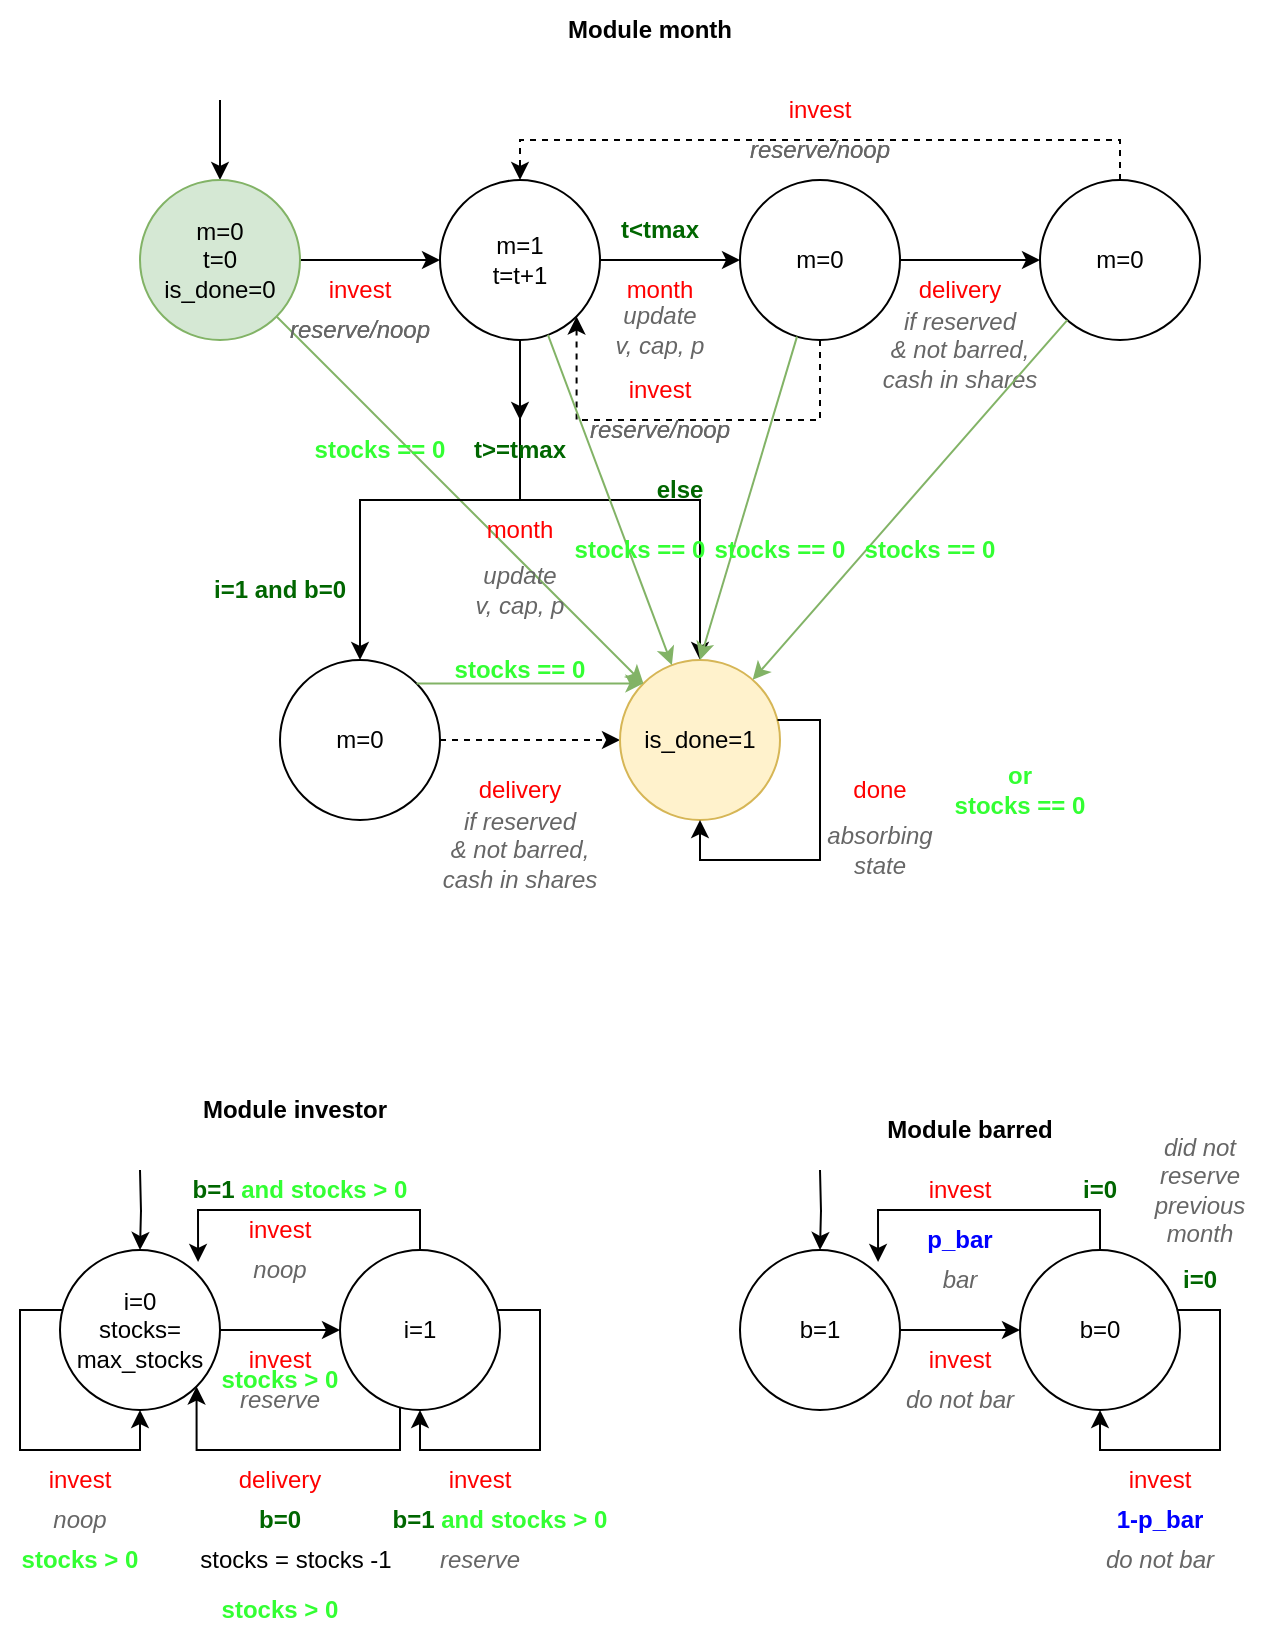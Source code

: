 <mxfile version="21.2.0" type="device">
  <diagram name="Page-1" id="Vplc2FbkKxrORxa0Ai_x">
    <mxGraphModel dx="847" dy="460" grid="1" gridSize="10" guides="1" tooltips="1" connect="1" arrows="1" fold="1" page="1" pageScale="1" pageWidth="850" pageHeight="1100" math="0" shadow="0">
      <root>
        <mxCell id="0" />
        <mxCell id="1" parent="0" />
        <mxCell id="NzjxVL5mABf7hT2KAsvz-4" style="edgeStyle=orthogonalEdgeStyle;rounded=0;orthogonalLoop=1;jettySize=auto;html=1;entryX=0;entryY=0.5;entryDx=0;entryDy=0;" parent="1" source="NzjxVL5mABf7hT2KAsvz-1" target="NzjxVL5mABf7hT2KAsvz-2" edge="1">
          <mxGeometry relative="1" as="geometry" />
        </mxCell>
        <mxCell id="NzjxVL5mABf7hT2KAsvz-44" style="edgeStyle=orthogonalEdgeStyle;rounded=0;orthogonalLoop=1;jettySize=auto;html=1;endArrow=none;endFill=0;startArrow=classic;startFill=1;" parent="1" source="NzjxVL5mABf7hT2KAsvz-1" edge="1">
          <mxGeometry relative="1" as="geometry">
            <mxPoint x="170" y="100" as="targetPoint" />
          </mxGeometry>
        </mxCell>
        <mxCell id="sey96yaQxsVApKrz18R4-3" style="rounded=0;orthogonalLoop=1;jettySize=auto;html=1;fillColor=#d5e8d4;strokeColor=#82b366;" edge="1" parent="1" source="NzjxVL5mABf7hT2KAsvz-1" target="NzjxVL5mABf7hT2KAsvz-35">
          <mxGeometry relative="1" as="geometry" />
        </mxCell>
        <mxCell id="NzjxVL5mABf7hT2KAsvz-1" value="&lt;div&gt;m=0&lt;/div&gt;&lt;div&gt;t=0&lt;br&gt;&lt;/div&gt;&lt;div&gt;is_done=0&lt;br&gt;&lt;/div&gt;" style="ellipse;whiteSpace=wrap;html=1;aspect=fixed;fillColor=#d5e8d4;strokeColor=#82b366;" parent="1" vertex="1">
          <mxGeometry x="130" y="140" width="80" height="80" as="geometry" />
        </mxCell>
        <mxCell id="NzjxVL5mABf7hT2KAsvz-33" style="edgeStyle=orthogonalEdgeStyle;rounded=0;orthogonalLoop=1;jettySize=auto;html=1;" parent="1" source="NzjxVL5mABf7hT2KAsvz-2" target="NzjxVL5mABf7hT2KAsvz-32" edge="1">
          <mxGeometry relative="1" as="geometry" />
        </mxCell>
        <mxCell id="NzjxVL5mABf7hT2KAsvz-36" style="edgeStyle=orthogonalEdgeStyle;rounded=0;orthogonalLoop=1;jettySize=auto;html=1;" parent="1" source="NzjxVL5mABf7hT2KAsvz-37" target="NzjxVL5mABf7hT2KAsvz-35" edge="1">
          <mxGeometry relative="1" as="geometry">
            <Array as="points">
              <mxPoint x="320" y="300" />
              <mxPoint x="410" y="300" />
            </Array>
          </mxGeometry>
        </mxCell>
        <mxCell id="NzjxVL5mABf7hT2KAsvz-2" value="&lt;div&gt;m=1&lt;/div&gt;t=t+1" style="ellipse;whiteSpace=wrap;html=1;aspect=fixed;" parent="1" vertex="1">
          <mxGeometry x="280" y="140" width="80" height="80" as="geometry" />
        </mxCell>
        <mxCell id="NzjxVL5mABf7hT2KAsvz-18" style="edgeStyle=orthogonalEdgeStyle;rounded=0;orthogonalLoop=1;jettySize=auto;html=1;entryX=0;entryY=0.5;entryDx=0;entryDy=0;" parent="1" source="NzjxVL5mABf7hT2KAsvz-3" target="NzjxVL5mABf7hT2KAsvz-17" edge="1">
          <mxGeometry relative="1" as="geometry" />
        </mxCell>
        <mxCell id="NzjxVL5mABf7hT2KAsvz-24" style="edgeStyle=orthogonalEdgeStyle;rounded=0;orthogonalLoop=1;jettySize=auto;html=1;entryX=1;entryY=1;entryDx=0;entryDy=0;dashed=1;" parent="1" source="NzjxVL5mABf7hT2KAsvz-3" target="NzjxVL5mABf7hT2KAsvz-2" edge="1">
          <mxGeometry relative="1" as="geometry">
            <Array as="points">
              <mxPoint x="470" y="260" />
              <mxPoint x="348" y="260" />
            </Array>
          </mxGeometry>
        </mxCell>
        <mxCell id="NzjxVL5mABf7hT2KAsvz-3" value="m=0" style="ellipse;whiteSpace=wrap;html=1;aspect=fixed;direction=west;" parent="1" vertex="1">
          <mxGeometry x="430" y="140" width="80" height="80" as="geometry" />
        </mxCell>
        <mxCell id="NzjxVL5mABf7hT2KAsvz-5" style="edgeStyle=orthogonalEdgeStyle;rounded=0;orthogonalLoop=1;jettySize=auto;html=1;exitX=1;exitY=0.5;exitDx=0;exitDy=0;" parent="1" source="NzjxVL5mABf7hT2KAsvz-2" target="NzjxVL5mABf7hT2KAsvz-3" edge="1">
          <mxGeometry relative="1" as="geometry">
            <mxPoint x="220" y="190" as="sourcePoint" />
            <mxPoint x="290" y="190" as="targetPoint" />
          </mxGeometry>
        </mxCell>
        <mxCell id="NzjxVL5mABf7hT2KAsvz-6" value="&lt;font color=&quot;#ff0000&quot;&gt;invest&lt;/font&gt;" style="text;html=1;strokeColor=none;fillColor=none;align=center;verticalAlign=middle;whiteSpace=wrap;rounded=0;" parent="1" vertex="1">
          <mxGeometry x="210" y="180" width="60" height="30" as="geometry" />
        </mxCell>
        <mxCell id="NzjxVL5mABf7hT2KAsvz-7" value="&lt;font color=&quot;#ff0000&quot;&gt;month&lt;/font&gt;" style="text;html=1;strokeColor=none;fillColor=none;align=center;verticalAlign=middle;whiteSpace=wrap;rounded=0;" parent="1" vertex="1">
          <mxGeometry x="360" y="180" width="60" height="30" as="geometry" />
        </mxCell>
        <mxCell id="NzjxVL5mABf7hT2KAsvz-25" style="edgeStyle=orthogonalEdgeStyle;rounded=0;orthogonalLoop=1;jettySize=auto;html=1;entryX=0.5;entryY=0;entryDx=0;entryDy=0;dashed=1;" parent="1" source="NzjxVL5mABf7hT2KAsvz-17" target="NzjxVL5mABf7hT2KAsvz-2" edge="1">
          <mxGeometry relative="1" as="geometry">
            <Array as="points">
              <mxPoint x="620" y="120" />
              <mxPoint x="320" y="120" />
            </Array>
          </mxGeometry>
        </mxCell>
        <mxCell id="NzjxVL5mABf7hT2KAsvz-17" value="m=0" style="ellipse;whiteSpace=wrap;html=1;aspect=fixed;" parent="1" vertex="1">
          <mxGeometry x="580" y="140" width="80" height="80" as="geometry" />
        </mxCell>
        <mxCell id="NzjxVL5mABf7hT2KAsvz-20" value="&lt;font color=&quot;#ff0000&quot;&gt;delivery&lt;/font&gt;" style="text;html=1;strokeColor=none;fillColor=none;align=center;verticalAlign=middle;whiteSpace=wrap;rounded=0;" parent="1" vertex="1">
          <mxGeometry x="510" y="180" width="60" height="30" as="geometry" />
        </mxCell>
        <mxCell id="NzjxVL5mABf7hT2KAsvz-26" value="&lt;font color=&quot;#ff0000&quot;&gt;invest&lt;/font&gt;" style="text;html=1;strokeColor=none;fillColor=none;align=center;verticalAlign=middle;whiteSpace=wrap;rounded=0;" parent="1" vertex="1">
          <mxGeometry x="440" y="90" width="60" height="30" as="geometry" />
        </mxCell>
        <mxCell id="NzjxVL5mABf7hT2KAsvz-27" value="&lt;font color=&quot;#ff0000&quot;&gt;invest&lt;/font&gt;" style="text;html=1;strokeColor=none;fillColor=none;align=center;verticalAlign=middle;whiteSpace=wrap;rounded=0;" parent="1" vertex="1">
          <mxGeometry x="360" y="230" width="60" height="30" as="geometry" />
        </mxCell>
        <mxCell id="NzjxVL5mABf7hT2KAsvz-57" style="edgeStyle=orthogonalEdgeStyle;rounded=0;orthogonalLoop=1;jettySize=auto;html=1;entryX=0;entryY=0.5;entryDx=0;entryDy=0;dashed=1;" parent="1" source="NzjxVL5mABf7hT2KAsvz-32" target="NzjxVL5mABf7hT2KAsvz-35" edge="1">
          <mxGeometry relative="1" as="geometry" />
        </mxCell>
        <mxCell id="NzjxVL5mABf7hT2KAsvz-32" value="m=0" style="ellipse;whiteSpace=wrap;html=1;aspect=fixed;" parent="1" vertex="1">
          <mxGeometry x="200" y="380" width="80" height="80" as="geometry" />
        </mxCell>
        <mxCell id="NzjxVL5mABf7hT2KAsvz-35" value="is_done=1" style="ellipse;whiteSpace=wrap;html=1;aspect=fixed;fillColor=#fff2cc;strokeColor=#d6b656;" parent="1" vertex="1">
          <mxGeometry x="370" y="380" width="80" height="80" as="geometry" />
        </mxCell>
        <mxCell id="NzjxVL5mABf7hT2KAsvz-38" value="&lt;div&gt;&lt;font color=&quot;#006600&quot;&gt;i=1 and b=0&lt;br&gt;&lt;/font&gt;&lt;/div&gt;" style="text;html=1;strokeColor=none;fillColor=none;align=center;verticalAlign=middle;whiteSpace=wrap;rounded=0;fontStyle=1" parent="1" vertex="1">
          <mxGeometry x="160" y="330" width="80" height="30" as="geometry" />
        </mxCell>
        <mxCell id="NzjxVL5mABf7hT2KAsvz-40" value="&lt;div&gt;&lt;font color=&quot;#006600&quot;&gt;else&lt;br&gt;&lt;/font&gt;&lt;/div&gt;" style="text;html=1;strokeColor=none;fillColor=none;align=center;verticalAlign=middle;whiteSpace=wrap;rounded=0;fontStyle=1" parent="1" vertex="1">
          <mxGeometry x="360" y="280" width="80" height="30" as="geometry" />
        </mxCell>
        <mxCell id="NzjxVL5mABf7hT2KAsvz-46" value="&lt;font color=&quot;#ff0000&quot;&gt;month&lt;/font&gt;" style="text;html=1;strokeColor=none;fillColor=none;align=center;verticalAlign=middle;whiteSpace=wrap;rounded=0;" parent="1" vertex="1">
          <mxGeometry x="290" y="300" width="60" height="30" as="geometry" />
        </mxCell>
        <mxCell id="NzjxVL5mABf7hT2KAsvz-47" value="&lt;font color=&quot;#ff0000&quot;&gt;delivery&lt;/font&gt;" style="text;html=1;strokeColor=none;fillColor=none;align=center;verticalAlign=middle;whiteSpace=wrap;rounded=0;" parent="1" vertex="1">
          <mxGeometry x="290" y="430" width="60" height="30" as="geometry" />
        </mxCell>
        <mxCell id="NzjxVL5mABf7hT2KAsvz-52" value="&lt;font color=&quot;#006600&quot;&gt;t&amp;lt;tmax&lt;/font&gt;" style="text;html=1;strokeColor=none;fillColor=none;align=center;verticalAlign=middle;whiteSpace=wrap;rounded=0;fontStyle=1" parent="1" vertex="1">
          <mxGeometry x="360" y="150" width="60" height="30" as="geometry" />
        </mxCell>
        <mxCell id="NzjxVL5mABf7hT2KAsvz-54" style="edgeStyle=orthogonalEdgeStyle;rounded=0;orthogonalLoop=1;jettySize=auto;html=1;entryX=0.5;entryY=1;entryDx=0;entryDy=0;" parent="1" edge="1">
          <mxGeometry relative="1" as="geometry">
            <Array as="points">
              <mxPoint x="470" y="410" />
              <mxPoint x="470" y="480" />
              <mxPoint x="410" y="480" />
            </Array>
            <mxPoint x="448.73" y="410" as="sourcePoint" />
            <mxPoint x="410" y="460" as="targetPoint" />
          </mxGeometry>
        </mxCell>
        <mxCell id="NzjxVL5mABf7hT2KAsvz-55" value="&lt;font color=&quot;#ff0000&quot;&gt;done&lt;/font&gt;" style="text;html=1;strokeColor=none;fillColor=none;align=center;verticalAlign=middle;whiteSpace=wrap;rounded=0;" parent="1" vertex="1">
          <mxGeometry x="470" y="430" width="60" height="30" as="geometry" />
        </mxCell>
        <mxCell id="NzjxVL5mABf7hT2KAsvz-59" style="edgeStyle=orthogonalEdgeStyle;rounded=0;orthogonalLoop=1;jettySize=auto;html=1;endArrow=none;endFill=0;startArrow=classic;startFill=1;" parent="1" edge="1">
          <mxGeometry relative="1" as="geometry">
            <mxPoint x="130" y="635" as="targetPoint" />
            <mxPoint x="130" y="675" as="sourcePoint" />
          </mxGeometry>
        </mxCell>
        <mxCell id="NzjxVL5mABf7hT2KAsvz-66" value="&lt;font color=&quot;#ff0000&quot;&gt;invest&lt;/font&gt;" style="text;html=1;strokeColor=none;fillColor=none;align=center;verticalAlign=middle;whiteSpace=wrap;rounded=0;" parent="1" vertex="1">
          <mxGeometry x="70" y="775" width="60" height="30" as="geometry" />
        </mxCell>
        <mxCell id="NzjxVL5mABf7hT2KAsvz-75" style="edgeStyle=orthogonalEdgeStyle;rounded=0;orthogonalLoop=1;jettySize=auto;html=1;entryX=0.5;entryY=1;entryDx=0;entryDy=0;" parent="1" source="NzjxVL5mABf7hT2KAsvz-76" edge="1">
          <mxGeometry relative="1" as="geometry">
            <Array as="points">
              <mxPoint x="70" y="705" />
              <mxPoint x="70" y="775" />
              <mxPoint x="130" y="775" />
            </Array>
            <mxPoint x="168.73" y="705" as="sourcePoint" />
            <mxPoint x="130" y="755" as="targetPoint" />
          </mxGeometry>
        </mxCell>
        <mxCell id="NzjxVL5mABf7hT2KAsvz-78" style="edgeStyle=orthogonalEdgeStyle;rounded=0;orthogonalLoop=1;jettySize=auto;html=1;" parent="1" source="NzjxVL5mABf7hT2KAsvz-76" target="NzjxVL5mABf7hT2KAsvz-77" edge="1">
          <mxGeometry relative="1" as="geometry" />
        </mxCell>
        <mxCell id="NzjxVL5mABf7hT2KAsvz-76" value="&lt;div&gt;i=0&lt;/div&gt;&lt;div&gt;stocks=&lt;/div&gt;&lt;div&gt;max_stocks&lt;/div&gt;" style="ellipse;whiteSpace=wrap;html=1;aspect=fixed;" parent="1" vertex="1">
          <mxGeometry x="90" y="675" width="80" height="80" as="geometry" />
        </mxCell>
        <mxCell id="NzjxVL5mABf7hT2KAsvz-82" style="edgeStyle=orthogonalEdgeStyle;rounded=0;orthogonalLoop=1;jettySize=auto;html=1;entryX=0.863;entryY=0.075;entryDx=0;entryDy=0;entryPerimeter=0;" parent="1" source="NzjxVL5mABf7hT2KAsvz-77" target="NzjxVL5mABf7hT2KAsvz-76" edge="1">
          <mxGeometry relative="1" as="geometry">
            <Array as="points">
              <mxPoint x="270" y="655" />
              <mxPoint x="159" y="655" />
            </Array>
          </mxGeometry>
        </mxCell>
        <mxCell id="NzjxVL5mABf7hT2KAsvz-89" style="edgeStyle=orthogonalEdgeStyle;rounded=0;orthogonalLoop=1;jettySize=auto;html=1;entryX=1;entryY=1;entryDx=0;entryDy=0;" parent="1" source="NzjxVL5mABf7hT2KAsvz-77" target="NzjxVL5mABf7hT2KAsvz-76" edge="1">
          <mxGeometry relative="1" as="geometry">
            <Array as="points">
              <mxPoint x="260" y="775" />
              <mxPoint x="158" y="775" />
            </Array>
          </mxGeometry>
        </mxCell>
        <mxCell id="NzjxVL5mABf7hT2KAsvz-77" value="i=1" style="ellipse;whiteSpace=wrap;html=1;aspect=fixed;" parent="1" vertex="1">
          <mxGeometry x="230" y="675" width="80" height="80" as="geometry" />
        </mxCell>
        <mxCell id="NzjxVL5mABf7hT2KAsvz-79" value="&lt;font color=&quot;#ff0000&quot;&gt;invest&lt;/font&gt;" style="text;html=1;strokeColor=none;fillColor=none;align=center;verticalAlign=middle;whiteSpace=wrap;rounded=0;" parent="1" vertex="1">
          <mxGeometry x="170" y="715" width="60" height="30" as="geometry" />
        </mxCell>
        <mxCell id="NzjxVL5mABf7hT2KAsvz-84" style="edgeStyle=orthogonalEdgeStyle;rounded=0;orthogonalLoop=1;jettySize=auto;html=1;entryX=0.5;entryY=1;entryDx=0;entryDy=0;" parent="1" edge="1">
          <mxGeometry relative="1" as="geometry">
            <Array as="points">
              <mxPoint x="330" y="705" />
              <mxPoint x="330" y="775" />
              <mxPoint x="270" y="775" />
            </Array>
            <mxPoint x="308.73" y="705" as="sourcePoint" />
            <mxPoint x="270" y="755" as="targetPoint" />
          </mxGeometry>
        </mxCell>
        <mxCell id="NzjxVL5mABf7hT2KAsvz-85" value="&lt;font color=&quot;#ff0000&quot;&gt;invest&lt;/font&gt;" style="text;html=1;strokeColor=none;fillColor=none;align=center;verticalAlign=middle;whiteSpace=wrap;rounded=0;" parent="1" vertex="1">
          <mxGeometry x="170" y="650" width="60" height="30" as="geometry" />
        </mxCell>
        <mxCell id="NzjxVL5mABf7hT2KAsvz-86" value="&lt;font color=&quot;#ff0000&quot;&gt;invest&lt;/font&gt;" style="text;html=1;strokeColor=none;fillColor=none;align=center;verticalAlign=middle;whiteSpace=wrap;rounded=0;" parent="1" vertex="1">
          <mxGeometry x="270" y="775" width="60" height="30" as="geometry" />
        </mxCell>
        <mxCell id="NzjxVL5mABf7hT2KAsvz-88" value="&lt;div&gt;&lt;font color=&quot;#006600&quot;&gt;b=1&lt;/font&gt;&lt;font color=&quot;#33ff33&quot;&gt; and &lt;/font&gt;&lt;font color=&quot;#33ff33&quot;&gt;stocks &lt;font&gt;&amp;gt;&lt;/font&gt;&lt;font&gt; 0&lt;br&gt;&lt;/font&gt;&lt;/font&gt;&lt;/div&gt;" style="text;html=1;strokeColor=none;fillColor=none;align=center;verticalAlign=middle;whiteSpace=wrap;rounded=0;fontStyle=1" parent="1" vertex="1">
          <mxGeometry x="210" y="795" width="200" height="30" as="geometry" />
        </mxCell>
        <mxCell id="NzjxVL5mABf7hT2KAsvz-90" value="&lt;font color=&quot;#ff0000&quot;&gt;delivery&lt;/font&gt;" style="text;html=1;strokeColor=none;fillColor=none;align=center;verticalAlign=middle;whiteSpace=wrap;rounded=0;" parent="1" vertex="1">
          <mxGeometry x="170" y="775" width="60" height="30" as="geometry" />
        </mxCell>
        <mxCell id="NzjxVL5mABf7hT2KAsvz-91" value="&lt;div&gt;&lt;font color=&quot;#006600&quot;&gt;b=0&lt;/font&gt;&lt;/div&gt;" style="text;html=1;strokeColor=none;fillColor=none;align=center;verticalAlign=middle;whiteSpace=wrap;rounded=0;fontStyle=1" parent="1" vertex="1">
          <mxGeometry x="160" y="795" width="80" height="30" as="geometry" />
        </mxCell>
        <mxCell id="ENt79Uhcj-9WUcpKTyNv-1" value="&lt;i style=&quot;border-color: var(--border-color); color: rgb(102, 102, 102);&quot;&gt;noop&lt;/i&gt;" style="text;html=1;strokeColor=none;fillColor=none;align=center;verticalAlign=middle;whiteSpace=wrap;rounded=0;" parent="1" vertex="1">
          <mxGeometry x="70" y="795" width="60" height="30" as="geometry" />
        </mxCell>
        <mxCell id="ENt79Uhcj-9WUcpKTyNv-2" value="&lt;font color=&quot;#666666&quot;&gt;&lt;i&gt;reserve&lt;/i&gt;&lt;/font&gt;" style="text;html=1;strokeColor=none;fillColor=none;align=center;verticalAlign=middle;whiteSpace=wrap;rounded=0;" parent="1" vertex="1">
          <mxGeometry x="170" y="735" width="60" height="30" as="geometry" />
        </mxCell>
        <mxCell id="ENt79Uhcj-9WUcpKTyNv-3" value="&lt;font color=&quot;#666666&quot;&gt;&lt;i&gt;noop&lt;/i&gt;&lt;/font&gt;" style="text;html=1;strokeColor=none;fillColor=none;align=center;verticalAlign=middle;whiteSpace=wrap;rounded=0;" parent="1" vertex="1">
          <mxGeometry x="170" y="670" width="60" height="30" as="geometry" />
        </mxCell>
        <mxCell id="ENt79Uhcj-9WUcpKTyNv-4" value="&lt;font color=&quot;#666666&quot;&gt;&lt;i&gt;reserve&lt;/i&gt;&lt;/font&gt;" style="text;html=1;strokeColor=none;fillColor=none;align=center;verticalAlign=middle;whiteSpace=wrap;rounded=0;" parent="1" vertex="1">
          <mxGeometry x="270" y="815" width="60" height="30" as="geometry" />
        </mxCell>
        <mxCell id="ENt79Uhcj-9WUcpKTyNv-6" value="&lt;font color=&quot;#666666&quot;&gt;&lt;i&gt;reserve/noop&lt;/i&gt;&lt;/font&gt;" style="text;html=1;strokeColor=none;fillColor=none;align=center;verticalAlign=middle;whiteSpace=wrap;rounded=0;" parent="1" vertex="1">
          <mxGeometry x="210" y="200" width="60" height="30" as="geometry" />
        </mxCell>
        <mxCell id="ENt79Uhcj-9WUcpKTyNv-7" value="&lt;font color=&quot;#666666&quot;&gt;&lt;i&gt;reserve/noop&lt;/i&gt;&lt;/font&gt;" style="text;html=1;strokeColor=none;fillColor=none;align=center;verticalAlign=middle;whiteSpace=wrap;rounded=0;" parent="1" vertex="1">
          <mxGeometry x="360" y="250" width="60" height="30" as="geometry" />
        </mxCell>
        <mxCell id="ENt79Uhcj-9WUcpKTyNv-8" value="&lt;font color=&quot;#666666&quot;&gt;&lt;i&gt;reserve/noop&lt;/i&gt;&lt;/font&gt;" style="text;html=1;strokeColor=none;fillColor=none;align=center;verticalAlign=middle;whiteSpace=wrap;rounded=0;" parent="1" vertex="1">
          <mxGeometry x="440" y="110" width="60" height="30" as="geometry" />
        </mxCell>
        <mxCell id="ENt79Uhcj-9WUcpKTyNv-12" value="&lt;font color=&quot;#666666&quot;&gt;&lt;i&gt;update&lt;br&gt;v, cap, p&lt;/i&gt;&lt;/font&gt;" style="text;html=1;strokeColor=none;fillColor=none;align=center;verticalAlign=middle;whiteSpace=wrap;rounded=0;" parent="1" vertex="1">
          <mxGeometry x="360" y="200" width="60" height="30" as="geometry" />
        </mxCell>
        <mxCell id="ENt79Uhcj-9WUcpKTyNv-13" value="&lt;font color=&quot;#666666&quot;&gt;&lt;i&gt;reserve/noop&lt;/i&gt;&lt;/font&gt;" style="text;html=1;strokeColor=none;fillColor=none;align=center;verticalAlign=middle;whiteSpace=wrap;rounded=0;" parent="1" vertex="1">
          <mxGeometry x="210" y="200" width="60" height="30" as="geometry" />
        </mxCell>
        <mxCell id="ENt79Uhcj-9WUcpKTyNv-14" value="&lt;font color=&quot;#666666&quot;&gt;&lt;i&gt;reserve/noop&lt;/i&gt;&lt;/font&gt;" style="text;html=1;strokeColor=none;fillColor=none;align=center;verticalAlign=middle;whiteSpace=wrap;rounded=0;" parent="1" vertex="1">
          <mxGeometry x="440" y="110" width="60" height="30" as="geometry" />
        </mxCell>
        <mxCell id="ENt79Uhcj-9WUcpKTyNv-16" value="&lt;font color=&quot;#666666&quot;&gt;&lt;i&gt;reserve/noop&lt;/i&gt;&lt;/font&gt;" style="text;html=1;strokeColor=none;fillColor=none;align=center;verticalAlign=middle;whiteSpace=wrap;rounded=0;" parent="1" vertex="1">
          <mxGeometry x="360" y="250" width="60" height="30" as="geometry" />
        </mxCell>
        <mxCell id="ENt79Uhcj-9WUcpKTyNv-21" value="&lt;font color=&quot;#666666&quot;&gt;&lt;i&gt;absorbing state&lt;/i&gt;&lt;/font&gt;" style="text;html=1;strokeColor=none;fillColor=none;align=center;verticalAlign=middle;whiteSpace=wrap;rounded=0;" parent="1" vertex="1">
          <mxGeometry x="470" y="460" width="60" height="30" as="geometry" />
        </mxCell>
        <mxCell id="ENt79Uhcj-9WUcpKTyNv-22" value="&lt;font color=&quot;#666666&quot;&gt;&lt;i&gt;if reserved&lt;br&gt;&amp;amp; not barred,&lt;br&gt;cash in shares&lt;br&gt;&lt;/i&gt;&lt;/font&gt;" style="text;html=1;strokeColor=none;fillColor=none;align=center;verticalAlign=middle;whiteSpace=wrap;rounded=0;" parent="1" vertex="1">
          <mxGeometry x="485" y="210" width="110" height="30" as="geometry" />
        </mxCell>
        <mxCell id="ENt79Uhcj-9WUcpKTyNv-23" value="&lt;font color=&quot;#666666&quot;&gt;&lt;i&gt;if reserved&lt;br&gt;&amp;amp; not barred,&lt;br&gt;cash in shares&lt;br&gt;&lt;/i&gt;&lt;/font&gt;" style="text;html=1;strokeColor=none;fillColor=none;align=center;verticalAlign=middle;whiteSpace=wrap;rounded=0;" parent="1" vertex="1">
          <mxGeometry x="265" y="460" width="110" height="30" as="geometry" />
        </mxCell>
        <mxCell id="ENt79Uhcj-9WUcpKTyNv-24" style="edgeStyle=orthogonalEdgeStyle;rounded=0;orthogonalLoop=1;jettySize=auto;html=1;endArrow=none;endFill=0;startArrow=classic;startFill=1;" parent="1" edge="1">
          <mxGeometry relative="1" as="geometry">
            <mxPoint x="470" y="635" as="targetPoint" />
            <mxPoint x="470" y="675" as="sourcePoint" />
          </mxGeometry>
        </mxCell>
        <mxCell id="ENt79Uhcj-9WUcpKTyNv-27" style="edgeStyle=orthogonalEdgeStyle;rounded=0;orthogonalLoop=1;jettySize=auto;html=1;" parent="1" source="ENt79Uhcj-9WUcpKTyNv-28" target="ENt79Uhcj-9WUcpKTyNv-31" edge="1">
          <mxGeometry relative="1" as="geometry" />
        </mxCell>
        <mxCell id="ENt79Uhcj-9WUcpKTyNv-28" value="b=1" style="ellipse;whiteSpace=wrap;html=1;aspect=fixed;" parent="1" vertex="1">
          <mxGeometry x="430" y="675" width="80" height="80" as="geometry" />
        </mxCell>
        <mxCell id="ENt79Uhcj-9WUcpKTyNv-29" style="edgeStyle=orthogonalEdgeStyle;rounded=0;orthogonalLoop=1;jettySize=auto;html=1;entryX=0.863;entryY=0.075;entryDx=0;entryDy=0;entryPerimeter=0;" parent="1" source="ENt79Uhcj-9WUcpKTyNv-31" target="ENt79Uhcj-9WUcpKTyNv-28" edge="1">
          <mxGeometry relative="1" as="geometry">
            <Array as="points">
              <mxPoint x="610" y="655" />
              <mxPoint x="499" y="655" />
            </Array>
          </mxGeometry>
        </mxCell>
        <mxCell id="ENt79Uhcj-9WUcpKTyNv-31" value="b=0" style="ellipse;whiteSpace=wrap;html=1;aspect=fixed;" parent="1" vertex="1">
          <mxGeometry x="570" y="675" width="80" height="80" as="geometry" />
        </mxCell>
        <mxCell id="ENt79Uhcj-9WUcpKTyNv-32" value="&lt;font color=&quot;#ff0000&quot;&gt;invest&lt;/font&gt;" style="text;html=1;strokeColor=none;fillColor=none;align=center;verticalAlign=middle;whiteSpace=wrap;rounded=0;" parent="1" vertex="1">
          <mxGeometry x="510" y="715" width="60" height="30" as="geometry" />
        </mxCell>
        <mxCell id="ENt79Uhcj-9WUcpKTyNv-33" style="edgeStyle=orthogonalEdgeStyle;rounded=0;orthogonalLoop=1;jettySize=auto;html=1;entryX=0.5;entryY=1;entryDx=0;entryDy=0;" parent="1" edge="1">
          <mxGeometry relative="1" as="geometry">
            <Array as="points">
              <mxPoint x="670" y="705" />
              <mxPoint x="670" y="775" />
              <mxPoint x="610" y="775" />
            </Array>
            <mxPoint x="648.73" y="705" as="sourcePoint" />
            <mxPoint x="610" y="755" as="targetPoint" />
          </mxGeometry>
        </mxCell>
        <mxCell id="ENt79Uhcj-9WUcpKTyNv-34" value="&lt;font color=&quot;#ff0000&quot;&gt;invest&lt;/font&gt;" style="text;html=1;strokeColor=none;fillColor=none;align=center;verticalAlign=middle;whiteSpace=wrap;rounded=0;" parent="1" vertex="1">
          <mxGeometry x="510" y="630" width="60" height="30" as="geometry" />
        </mxCell>
        <mxCell id="ENt79Uhcj-9WUcpKTyNv-35" value="&lt;font color=&quot;#ff0000&quot;&gt;invest&lt;/font&gt;" style="text;html=1;strokeColor=none;fillColor=none;align=center;verticalAlign=middle;whiteSpace=wrap;rounded=0;" parent="1" vertex="1">
          <mxGeometry x="610" y="775" width="60" height="30" as="geometry" />
        </mxCell>
        <mxCell id="ENt79Uhcj-9WUcpKTyNv-36" value="&lt;div&gt;&lt;font color=&quot;#0000ff&quot;&gt;p_bar&lt;/font&gt;&lt;br&gt;&lt;/div&gt;" style="text;html=1;strokeColor=none;fillColor=none;align=center;verticalAlign=middle;whiteSpace=wrap;rounded=0;fontStyle=1" parent="1" vertex="1">
          <mxGeometry x="500" y="655" width="80" height="30" as="geometry" />
        </mxCell>
        <mxCell id="ENt79Uhcj-9WUcpKTyNv-37" value="&lt;div&gt;&lt;font color=&quot;#006600&quot;&gt;i=0&lt;/font&gt;&lt;/div&gt;" style="text;html=1;strokeColor=none;fillColor=none;align=center;verticalAlign=middle;whiteSpace=wrap;rounded=0;fontStyle=1" parent="1" vertex="1">
          <mxGeometry x="620" y="675" width="80" height="30" as="geometry" />
        </mxCell>
        <mxCell id="ENt79Uhcj-9WUcpKTyNv-41" value="&lt;font color=&quot;#666666&quot;&gt;&lt;i&gt;do not bar&lt;/i&gt;&lt;/font&gt;" style="text;html=1;strokeColor=none;fillColor=none;align=center;verticalAlign=middle;whiteSpace=wrap;rounded=0;" parent="1" vertex="1">
          <mxGeometry x="510" y="735" width="60" height="30" as="geometry" />
        </mxCell>
        <mxCell id="ENt79Uhcj-9WUcpKTyNv-42" value="&lt;font color=&quot;#666666&quot;&gt;&lt;i&gt;bar&lt;/i&gt;&lt;/font&gt;" style="text;html=1;strokeColor=none;fillColor=none;align=center;verticalAlign=middle;whiteSpace=wrap;rounded=0;" parent="1" vertex="1">
          <mxGeometry x="510" y="675" width="60" height="30" as="geometry" />
        </mxCell>
        <mxCell id="ENt79Uhcj-9WUcpKTyNv-43" value="&lt;font color=&quot;#666666&quot;&gt;&lt;i&gt;do not bar&lt;/i&gt;&lt;/font&gt;" style="text;html=1;strokeColor=none;fillColor=none;align=center;verticalAlign=middle;whiteSpace=wrap;rounded=0;" parent="1" vertex="1">
          <mxGeometry x="610" y="815" width="60" height="30" as="geometry" />
        </mxCell>
        <mxCell id="ENt79Uhcj-9WUcpKTyNv-46" value="&lt;div&gt;&lt;font color=&quot;#006600&quot;&gt;i=0&lt;br&gt;&lt;/font&gt;&lt;/div&gt;" style="text;html=1;strokeColor=none;fillColor=none;align=center;verticalAlign=middle;whiteSpace=wrap;rounded=0;fontStyle=1" parent="1" vertex="1">
          <mxGeometry x="570" y="630" width="80" height="30" as="geometry" />
        </mxCell>
        <mxCell id="ENt79Uhcj-9WUcpKTyNv-47" value="&lt;div&gt;&lt;font color=&quot;#0000ff&quot;&gt;1-p_bar&lt;/font&gt;&lt;br&gt;&lt;/div&gt;" style="text;html=1;strokeColor=none;fillColor=none;align=center;verticalAlign=middle;whiteSpace=wrap;rounded=0;fontStyle=1" parent="1" vertex="1">
          <mxGeometry x="600" y="795" width="80" height="30" as="geometry" />
        </mxCell>
        <mxCell id="ENt79Uhcj-9WUcpKTyNv-84" value="&lt;b&gt;Module month&lt;/b&gt;" style="text;html=1;strokeColor=none;fillColor=none;align=center;verticalAlign=middle;whiteSpace=wrap;rounded=0;" parent="1" vertex="1">
          <mxGeometry x="340" y="50" width="90" height="30" as="geometry" />
        </mxCell>
        <mxCell id="ENt79Uhcj-9WUcpKTyNv-85" value="&lt;b&gt;Module investor&lt;/b&gt;" style="text;html=1;strokeColor=none;fillColor=none;align=center;verticalAlign=middle;whiteSpace=wrap;rounded=0;" parent="1" vertex="1">
          <mxGeometry x="160" y="590" width="95" height="30" as="geometry" />
        </mxCell>
        <mxCell id="ENt79Uhcj-9WUcpKTyNv-86" value="&lt;font color=&quot;#666666&quot;&gt;&lt;i&gt;update&lt;br&gt;v, cap, p&lt;/i&gt;&lt;/font&gt;" style="text;html=1;strokeColor=none;fillColor=none;align=center;verticalAlign=middle;whiteSpace=wrap;rounded=0;" parent="1" vertex="1">
          <mxGeometry x="290" y="330" width="60" height="30" as="geometry" />
        </mxCell>
        <mxCell id="ENt79Uhcj-9WUcpKTyNv-87" value="&lt;b&gt;Module barred&lt;/b&gt;" style="text;html=1;strokeColor=none;fillColor=none;align=center;verticalAlign=middle;whiteSpace=wrap;rounded=0;" parent="1" vertex="1">
          <mxGeometry x="500" y="600" width="90" height="30" as="geometry" />
        </mxCell>
        <mxCell id="ENt79Uhcj-9WUcpKTyNv-88" value="&lt;font color=&quot;#666666&quot;&gt;&lt;i&gt;did not reserve previous month&lt;/i&gt;&lt;/font&gt;" style="text;html=1;strokeColor=none;fillColor=none;align=center;verticalAlign=middle;whiteSpace=wrap;rounded=0;" parent="1" vertex="1">
          <mxGeometry x="630" y="630" width="60" height="30" as="geometry" />
        </mxCell>
        <mxCell id="sey96yaQxsVApKrz18R4-5" value="&lt;div&gt;&lt;font&gt;stocks &lt;/font&gt;&lt;font&gt;==&lt;/font&gt;&lt;font&gt; 0&lt;br&gt;&lt;/font&gt;&lt;/div&gt;" style="text;html=1;strokeColor=none;fillColor=none;align=center;verticalAlign=middle;whiteSpace=wrap;rounded=0;fontStyle=1;fontColor=#33FF33;" vertex="1" parent="1">
          <mxGeometry x="280" y="370" width="80" height="30" as="geometry" />
        </mxCell>
        <mxCell id="sey96yaQxsVApKrz18R4-7" style="rounded=0;orthogonalLoop=1;jettySize=auto;html=1;fillColor=#d5e8d4;strokeColor=#82b366;" edge="1" parent="1" source="NzjxVL5mABf7hT2KAsvz-2" target="NzjxVL5mABf7hT2KAsvz-35">
          <mxGeometry relative="1" as="geometry">
            <mxPoint x="208" y="218" as="sourcePoint" />
            <mxPoint x="392" y="402" as="targetPoint" />
          </mxGeometry>
        </mxCell>
        <mxCell id="sey96yaQxsVApKrz18R4-8" style="rounded=0;orthogonalLoop=1;jettySize=auto;html=1;fillColor=#d5e8d4;strokeColor=#82b366;entryX=0.5;entryY=0;entryDx=0;entryDy=0;" edge="1" parent="1" source="NzjxVL5mABf7hT2KAsvz-3" target="NzjxVL5mABf7hT2KAsvz-35">
          <mxGeometry relative="1" as="geometry">
            <mxPoint x="218" y="228" as="sourcePoint" />
            <mxPoint x="410" y="370" as="targetPoint" />
          </mxGeometry>
        </mxCell>
        <mxCell id="sey96yaQxsVApKrz18R4-9" style="rounded=0;orthogonalLoop=1;jettySize=auto;html=1;fillColor=#d5e8d4;strokeColor=#82b366;" edge="1" parent="1" source="NzjxVL5mABf7hT2KAsvz-17" target="NzjxVL5mABf7hT2KAsvz-35">
          <mxGeometry relative="1" as="geometry">
            <mxPoint x="469" y="228" as="sourcePoint" />
            <mxPoint x="420" y="390" as="targetPoint" />
          </mxGeometry>
        </mxCell>
        <mxCell id="sey96yaQxsVApKrz18R4-10" style="rounded=0;orthogonalLoop=1;jettySize=auto;html=1;fillColor=#d5e8d4;strokeColor=#82b366;exitX=1;exitY=0;exitDx=0;exitDy=0;entryX=0;entryY=0;entryDx=0;entryDy=0;" edge="1" parent="1" source="NzjxVL5mABf7hT2KAsvz-32" target="NzjxVL5mABf7hT2KAsvz-35">
          <mxGeometry relative="1" as="geometry">
            <mxPoint x="208" y="218" as="sourcePoint" />
            <mxPoint x="370" y="410" as="targetPoint" />
          </mxGeometry>
        </mxCell>
        <mxCell id="sey96yaQxsVApKrz18R4-12" value="&lt;div&gt;&lt;font&gt;stocks &lt;/font&gt;&lt;font&gt;==&lt;/font&gt;&lt;font&gt; 0&lt;br&gt;&lt;/font&gt;&lt;/div&gt;" style="text;html=1;strokeColor=none;fillColor=none;align=center;verticalAlign=middle;whiteSpace=wrap;rounded=0;fontStyle=1;fontColor=#33FF33;" vertex="1" parent="1">
          <mxGeometry x="485" y="310" width="80" height="30" as="geometry" />
        </mxCell>
        <mxCell id="sey96yaQxsVApKrz18R4-13" value="&lt;div&gt;&lt;font&gt;stocks &lt;/font&gt;&lt;font&gt;==&lt;/font&gt;&lt;font&gt; 0&lt;br&gt;&lt;/font&gt;&lt;/div&gt;" style="text;html=1;strokeColor=none;fillColor=none;align=center;verticalAlign=middle;whiteSpace=wrap;rounded=0;fontStyle=1;fontColor=#33FF33;" vertex="1" parent="1">
          <mxGeometry x="410" y="310" width="80" height="30" as="geometry" />
        </mxCell>
        <mxCell id="sey96yaQxsVApKrz18R4-14" value="&lt;div&gt;&lt;font&gt;stocks &lt;/font&gt;&lt;font&gt;==&lt;/font&gt;&lt;font&gt; 0&lt;br&gt;&lt;/font&gt;&lt;/div&gt;" style="text;html=1;strokeColor=none;fillColor=none;align=center;verticalAlign=middle;whiteSpace=wrap;rounded=0;fontStyle=1;fontColor=#33FF33;" vertex="1" parent="1">
          <mxGeometry x="340" y="310" width="80" height="30" as="geometry" />
        </mxCell>
        <mxCell id="sey96yaQxsVApKrz18R4-15" value="&lt;div&gt;&lt;font&gt;stocks == 0&lt;br&gt;&lt;/font&gt;&lt;/div&gt;" style="text;html=1;strokeColor=none;fillColor=none;align=center;verticalAlign=middle;whiteSpace=wrap;rounded=0;fontStyle=1;fontColor=#33FF33;" vertex="1" parent="1">
          <mxGeometry x="210" y="260" width="80" height="30" as="geometry" />
        </mxCell>
        <mxCell id="sey96yaQxsVApKrz18R4-16" value="" style="edgeStyle=orthogonalEdgeStyle;rounded=0;orthogonalLoop=1;jettySize=auto;html=1;" edge="1" parent="1" source="NzjxVL5mABf7hT2KAsvz-2" target="NzjxVL5mABf7hT2KAsvz-37">
          <mxGeometry relative="1" as="geometry">
            <Array as="points" />
            <mxPoint x="320" y="220" as="sourcePoint" />
            <mxPoint x="410" y="380" as="targetPoint" />
          </mxGeometry>
        </mxCell>
        <mxCell id="NzjxVL5mABf7hT2KAsvz-37" value="&lt;font color=&quot;#006600&quot;&gt;t&amp;gt;=tmax&lt;/font&gt;" style="text;html=1;strokeColor=none;fillColor=none;align=center;verticalAlign=middle;whiteSpace=wrap;rounded=0;fontStyle=1" parent="1" vertex="1">
          <mxGeometry x="290" y="260" width="60" height="30" as="geometry" />
        </mxCell>
        <mxCell id="sey96yaQxsVApKrz18R4-17" value="or &lt;br&gt;&lt;div&gt;&lt;font&gt;stocks &lt;/font&gt;&lt;font&gt;==&lt;/font&gt;&lt;font&gt; 0&lt;br&gt;&lt;/font&gt;&lt;/div&gt;" style="text;html=1;strokeColor=none;fillColor=none;align=center;verticalAlign=middle;whiteSpace=wrap;rounded=0;fontStyle=1;fontColor=#33FF33;" vertex="1" parent="1">
          <mxGeometry x="530" y="430" width="80" height="30" as="geometry" />
        </mxCell>
        <mxCell id="sey96yaQxsVApKrz18R4-22" value="&lt;div&gt;&lt;font&gt;stocks &lt;/font&gt;&lt;font&gt;&amp;gt;&lt;/font&gt;&lt;font&gt; 0&lt;br&gt;&lt;/font&gt;&lt;/div&gt;" style="text;html=1;strokeColor=none;fillColor=none;align=center;verticalAlign=middle;whiteSpace=wrap;rounded=0;fontStyle=1;fontColor=#33FF33;" vertex="1" parent="1">
          <mxGeometry x="160" y="725" width="80" height="30" as="geometry" />
        </mxCell>
        <mxCell id="sey96yaQxsVApKrz18R4-23" value="&lt;div&gt;stocks = stocks -1&lt;/div&gt;" style="text;html=1;strokeColor=none;fillColor=none;align=center;verticalAlign=middle;whiteSpace=wrap;rounded=0;" vertex="1" parent="1">
          <mxGeometry x="157.5" y="815" width="100" height="30" as="geometry" />
        </mxCell>
        <mxCell id="sey96yaQxsVApKrz18R4-24" value="&lt;div&gt;&lt;font color=&quot;#006600&quot;&gt;b=1&lt;/font&gt;&lt;font color=&quot;#33ff33&quot;&gt; and &lt;/font&gt;&lt;font color=&quot;#33ff33&quot;&gt;stocks &lt;font&gt;&amp;gt;&lt;/font&gt;&lt;font&gt; 0&lt;br&gt;&lt;/font&gt;&lt;/font&gt;&lt;/div&gt;" style="text;html=1;strokeColor=none;fillColor=none;align=center;verticalAlign=middle;whiteSpace=wrap;rounded=0;fontStyle=1" vertex="1" parent="1">
          <mxGeometry x="110" y="630" width="200" height="30" as="geometry" />
        </mxCell>
        <mxCell id="sey96yaQxsVApKrz18R4-25" value="&lt;div&gt;&lt;font&gt;stocks &lt;/font&gt;&lt;font&gt;&amp;gt;&lt;/font&gt;&lt;font&gt; 0&lt;br&gt;&lt;/font&gt;&lt;/div&gt;" style="text;html=1;strokeColor=none;fillColor=none;align=center;verticalAlign=middle;whiteSpace=wrap;rounded=0;fontStyle=1;fontColor=#33FF33;" vertex="1" parent="1">
          <mxGeometry x="60" y="815" width="80" height="30" as="geometry" />
        </mxCell>
        <mxCell id="sey96yaQxsVApKrz18R4-26" value="&lt;div&gt;&lt;font&gt;stocks &lt;/font&gt;&lt;font&gt;&amp;gt;&lt;/font&gt;&lt;font&gt; 0&lt;br&gt;&lt;/font&gt;&lt;/div&gt;" style="text;html=1;strokeColor=none;fillColor=none;align=center;verticalAlign=middle;whiteSpace=wrap;rounded=0;fontStyle=1;fontColor=#33FF33;" vertex="1" parent="1">
          <mxGeometry x="160" y="840" width="80" height="30" as="geometry" />
        </mxCell>
      </root>
    </mxGraphModel>
  </diagram>
</mxfile>
